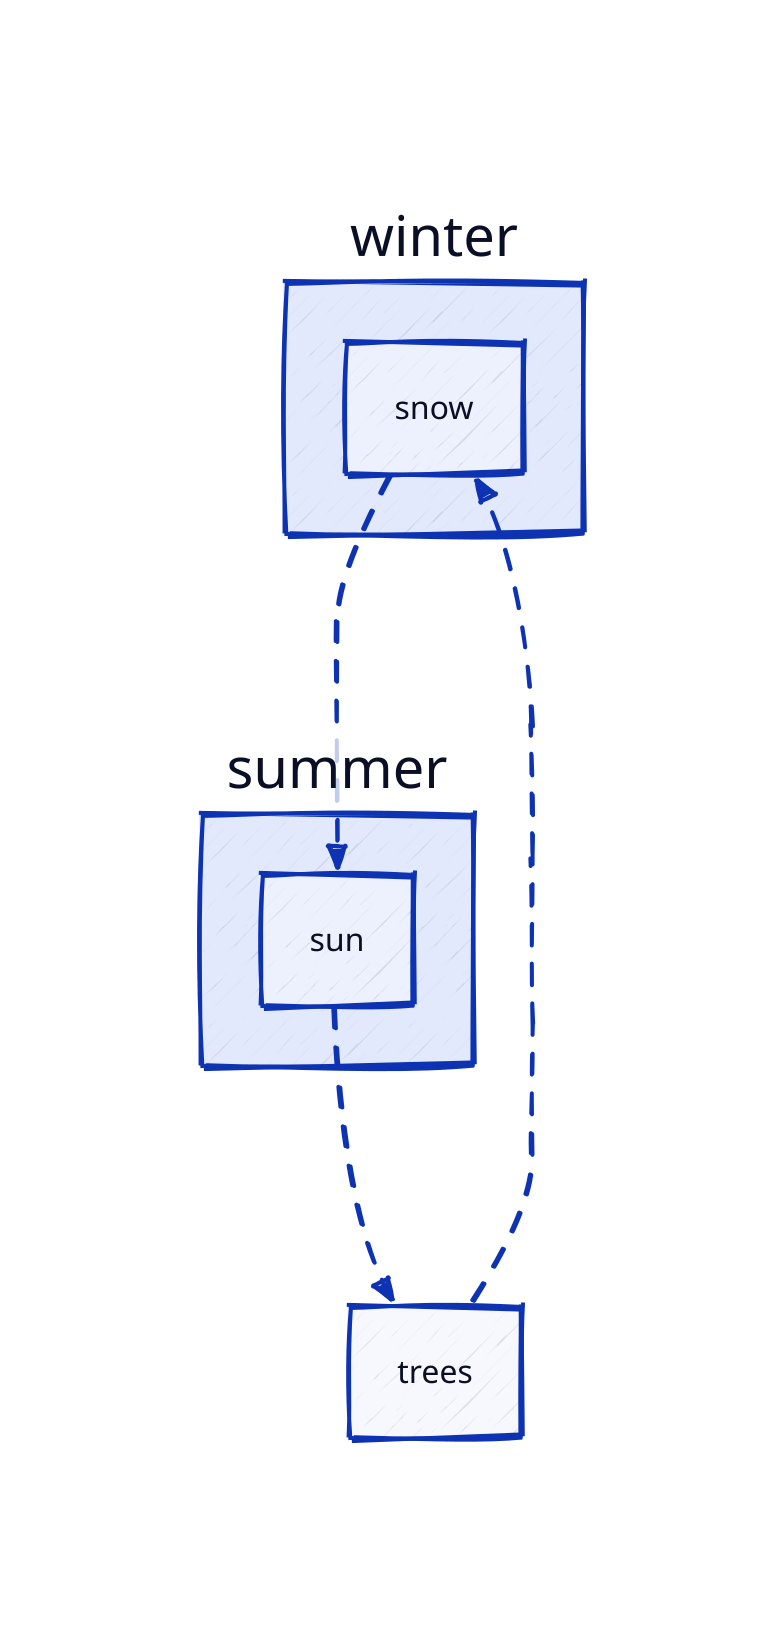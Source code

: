 vars: {
  d2-config: {
    sketch: true
  }
}
winter.snow -> summer.sun -> trees -> winter.snow: {
  style.animated: true
}
